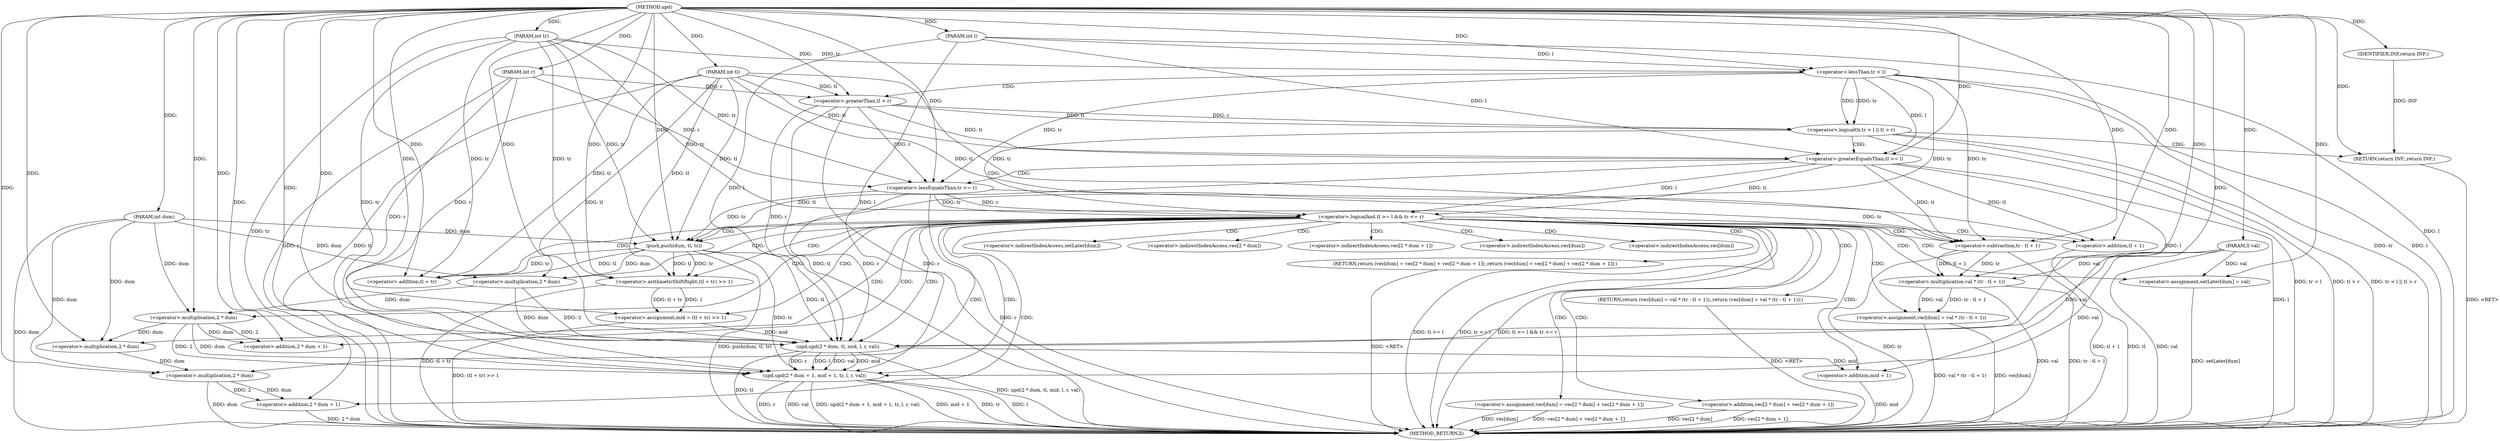 digraph "upd" {  
"1000186" [label = "(METHOD,upd)" ]
"1000283" [label = "(METHOD_RETURN,ll)" ]
"1000187" [label = "(PARAM,int dum)" ]
"1000188" [label = "(PARAM,int tl)" ]
"1000189" [label = "(PARAM,int tr)" ]
"1000190" [label = "(PARAM,int l)" ]
"1000191" [label = "(PARAM,int r)" ]
"1000192" [label = "(PARAM,ll val)" ]
"1000231" [label = "(push,push(dum, tl, tr))" ]
"1000236" [label = "(<operator>.assignment,mid = (tl + tr) >> 1)" ]
"1000243" [label = "(upd,upd(2 * dum, tl, mid, l, r, val))" ]
"1000252" [label = "(upd,upd(2 * dum + 1, mid + 1, tr, l, r, val))" ]
"1000265" [label = "(RETURN,return (vec[dum] = vec[2 * dum] + vec[2 * dum + 1]);,return (vec[dum] = vec[2 * dum] + vec[2 * dum + 1]);)" ]
"1000195" [label = "(<operator>.logicalOr,tr < l || tl > r)" ]
"1000206" [label = "(<operator>.logicalAnd,tl >= l && tr <= r)" ]
"1000266" [label = "(<operator>.assignment,vec[dum] = vec[2 * dum] + vec[2 * dum + 1])" ]
"1000203" [label = "(RETURN,return INF;,return INF;)" ]
"1000214" [label = "(<operator>.assignment,setLater[dum] = val)" ]
"1000219" [label = "(RETURN,return (vec[dum] = val * (tr - tl + 1));,return (vec[dum] = val * (tr - tl + 1));)" ]
"1000238" [label = "(<operator>.arithmeticShiftRight,(tl + tr) >> 1)" ]
"1000244" [label = "(<operator>.multiplication,2 * dum)" ]
"1000253" [label = "(<operator>.addition,2 * dum + 1)" ]
"1000258" [label = "(<operator>.addition,mid + 1)" ]
"1000196" [label = "(<operator>.lessThan,tr < l)" ]
"1000199" [label = "(<operator>.greaterThan,tl > r)" ]
"1000204" [label = "(IDENTIFIER,INF,return INF;)" ]
"1000207" [label = "(<operator>.greaterEqualsThan,tl >= l)" ]
"1000210" [label = "(<operator>.lessEqualsThan,tr <= r)" ]
"1000220" [label = "(<operator>.assignment,vec[dum] = val * (tr - tl + 1))" ]
"1000239" [label = "(<operator>.addition,tl + tr)" ]
"1000254" [label = "(<operator>.multiplication,2 * dum)" ]
"1000270" [label = "(<operator>.addition,vec[2 * dum] + vec[2 * dum + 1])" ]
"1000224" [label = "(<operator>.multiplication,val * (tr - tl + 1))" ]
"1000273" [label = "(<operator>.multiplication,2 * dum)" ]
"1000278" [label = "(<operator>.addition,2 * dum + 1)" ]
"1000226" [label = "(<operator>.subtraction,tr - tl + 1)" ]
"1000279" [label = "(<operator>.multiplication,2 * dum)" ]
"1000228" [label = "(<operator>.addition,tl + 1)" ]
"1000267" [label = "(<operator>.indirectIndexAccess,vec[dum])" ]
"1000215" [label = "(<operator>.indirectIndexAccess,setLater[dum])" ]
"1000271" [label = "(<operator>.indirectIndexAccess,vec[2 * dum])" ]
"1000276" [label = "(<operator>.indirectIndexAccess,vec[2 * dum + 1])" ]
"1000221" [label = "(<operator>.indirectIndexAccess,vec[dum])" ]
  "1000219" -> "1000283"  [ label = "DDG: <RET>"] 
  "1000203" -> "1000283"  [ label = "DDG: <RET>"] 
  "1000187" -> "1000283"  [ label = "DDG: dum"] 
  "1000188" -> "1000283"  [ label = "DDG: tl"] 
  "1000189" -> "1000283"  [ label = "DDG: tr"] 
  "1000190" -> "1000283"  [ label = "DDG: l"] 
  "1000191" -> "1000283"  [ label = "DDG: r"] 
  "1000192" -> "1000283"  [ label = "DDG: val"] 
  "1000196" -> "1000283"  [ label = "DDG: tr"] 
  "1000196" -> "1000283"  [ label = "DDG: l"] 
  "1000195" -> "1000283"  [ label = "DDG: tr < l"] 
  "1000199" -> "1000283"  [ label = "DDG: tl"] 
  "1000199" -> "1000283"  [ label = "DDG: r"] 
  "1000195" -> "1000283"  [ label = "DDG: tl > r"] 
  "1000195" -> "1000283"  [ label = "DDG: tr < l || tl > r"] 
  "1000207" -> "1000283"  [ label = "DDG: l"] 
  "1000206" -> "1000283"  [ label = "DDG: tl >= l"] 
  "1000210" -> "1000283"  [ label = "DDG: r"] 
  "1000206" -> "1000283"  [ label = "DDG: tr <= r"] 
  "1000206" -> "1000283"  [ label = "DDG: tl >= l && tr <= r"] 
  "1000231" -> "1000283"  [ label = "DDG: push(dum, tl, tr)"] 
  "1000238" -> "1000283"  [ label = "DDG: tl + tr"] 
  "1000236" -> "1000283"  [ label = "DDG: (tl + tr) >> 1"] 
  "1000243" -> "1000283"  [ label = "DDG: tl"] 
  "1000243" -> "1000283"  [ label = "DDG: upd(2 * dum, tl, mid, l, r, val)"] 
  "1000258" -> "1000283"  [ label = "DDG: mid"] 
  "1000252" -> "1000283"  [ label = "DDG: mid + 1"] 
  "1000252" -> "1000283"  [ label = "DDG: tr"] 
  "1000252" -> "1000283"  [ label = "DDG: l"] 
  "1000252" -> "1000283"  [ label = "DDG: r"] 
  "1000252" -> "1000283"  [ label = "DDG: val"] 
  "1000252" -> "1000283"  [ label = "DDG: upd(2 * dum + 1, mid + 1, tr, l, r, val)"] 
  "1000266" -> "1000283"  [ label = "DDG: vec[dum]"] 
  "1000270" -> "1000283"  [ label = "DDG: vec[2 * dum]"] 
  "1000279" -> "1000283"  [ label = "DDG: dum"] 
  "1000278" -> "1000283"  [ label = "DDG: 2 * dum"] 
  "1000270" -> "1000283"  [ label = "DDG: vec[2 * dum + 1]"] 
  "1000266" -> "1000283"  [ label = "DDG: vec[2 * dum] + vec[2 * dum + 1]"] 
  "1000214" -> "1000283"  [ label = "DDG: setLater[dum]"] 
  "1000220" -> "1000283"  [ label = "DDG: vec[dum]"] 
  "1000224" -> "1000283"  [ label = "DDG: val"] 
  "1000226" -> "1000283"  [ label = "DDG: tr"] 
  "1000228" -> "1000283"  [ label = "DDG: tl"] 
  "1000226" -> "1000283"  [ label = "DDG: tl + 1"] 
  "1000224" -> "1000283"  [ label = "DDG: tr - tl + 1"] 
  "1000220" -> "1000283"  [ label = "DDG: val * (tr - tl + 1)"] 
  "1000265" -> "1000283"  [ label = "DDG: <RET>"] 
  "1000186" -> "1000187"  [ label = "DDG: "] 
  "1000186" -> "1000188"  [ label = "DDG: "] 
  "1000186" -> "1000189"  [ label = "DDG: "] 
  "1000186" -> "1000190"  [ label = "DDG: "] 
  "1000186" -> "1000191"  [ label = "DDG: "] 
  "1000186" -> "1000192"  [ label = "DDG: "] 
  "1000238" -> "1000236"  [ label = "DDG: 1"] 
  "1000238" -> "1000236"  [ label = "DDG: tl + tr"] 
  "1000187" -> "1000231"  [ label = "DDG: dum"] 
  "1000186" -> "1000231"  [ label = "DDG: "] 
  "1000196" -> "1000231"  [ label = "DDG: tr"] 
  "1000210" -> "1000231"  [ label = "DDG: tr"] 
  "1000189" -> "1000231"  [ label = "DDG: tr"] 
  "1000207" -> "1000231"  [ label = "DDG: tl"] 
  "1000188" -> "1000231"  [ label = "DDG: tl"] 
  "1000186" -> "1000236"  [ label = "DDG: "] 
  "1000244" -> "1000243"  [ label = "DDG: 2"] 
  "1000244" -> "1000243"  [ label = "DDG: dum"] 
  "1000188" -> "1000243"  [ label = "DDG: tl"] 
  "1000186" -> "1000243"  [ label = "DDG: "] 
  "1000231" -> "1000243"  [ label = "DDG: tl"] 
  "1000236" -> "1000243"  [ label = "DDG: mid"] 
  "1000199" -> "1000243"  [ label = "DDG: r"] 
  "1000210" -> "1000243"  [ label = "DDG: r"] 
  "1000191" -> "1000243"  [ label = "DDG: r"] 
  "1000192" -> "1000243"  [ label = "DDG: val"] 
  "1000207" -> "1000243"  [ label = "DDG: l"] 
  "1000190" -> "1000243"  [ label = "DDG: l"] 
  "1000254" -> "1000252"  [ label = "DDG: dum"] 
  "1000254" -> "1000252"  [ label = "DDG: 2"] 
  "1000186" -> "1000252"  [ label = "DDG: "] 
  "1000243" -> "1000252"  [ label = "DDG: r"] 
  "1000191" -> "1000252"  [ label = "DDG: r"] 
  "1000189" -> "1000252"  [ label = "DDG: tr"] 
  "1000231" -> "1000252"  [ label = "DDG: tr"] 
  "1000243" -> "1000252"  [ label = "DDG: l"] 
  "1000190" -> "1000252"  [ label = "DDG: l"] 
  "1000243" -> "1000252"  [ label = "DDG: val"] 
  "1000192" -> "1000252"  [ label = "DDG: val"] 
  "1000243" -> "1000252"  [ label = "DDG: mid"] 
  "1000196" -> "1000195"  [ label = "DDG: l"] 
  "1000196" -> "1000195"  [ label = "DDG: tr"] 
  "1000199" -> "1000195"  [ label = "DDG: r"] 
  "1000199" -> "1000195"  [ label = "DDG: tl"] 
  "1000204" -> "1000203"  [ label = "DDG: INF"] 
  "1000186" -> "1000203"  [ label = "DDG: "] 
  "1000207" -> "1000206"  [ label = "DDG: l"] 
  "1000207" -> "1000206"  [ label = "DDG: tl"] 
  "1000210" -> "1000206"  [ label = "DDG: r"] 
  "1000210" -> "1000206"  [ label = "DDG: tr"] 
  "1000192" -> "1000214"  [ label = "DDG: val"] 
  "1000186" -> "1000214"  [ label = "DDG: "] 
  "1000231" -> "1000238"  [ label = "DDG: tr"] 
  "1000189" -> "1000238"  [ label = "DDG: tr"] 
  "1000186" -> "1000238"  [ label = "DDG: "] 
  "1000231" -> "1000238"  [ label = "DDG: tl"] 
  "1000188" -> "1000238"  [ label = "DDG: tl"] 
  "1000186" -> "1000244"  [ label = "DDG: "] 
  "1000231" -> "1000244"  [ label = "DDG: dum"] 
  "1000187" -> "1000244"  [ label = "DDG: dum"] 
  "1000254" -> "1000253"  [ label = "DDG: dum"] 
  "1000254" -> "1000253"  [ label = "DDG: 2"] 
  "1000186" -> "1000253"  [ label = "DDG: "] 
  "1000243" -> "1000258"  [ label = "DDG: mid"] 
  "1000186" -> "1000258"  [ label = "DDG: "] 
  "1000189" -> "1000196"  [ label = "DDG: tr"] 
  "1000186" -> "1000196"  [ label = "DDG: "] 
  "1000190" -> "1000196"  [ label = "DDG: l"] 
  "1000188" -> "1000199"  [ label = "DDG: tl"] 
  "1000186" -> "1000199"  [ label = "DDG: "] 
  "1000191" -> "1000199"  [ label = "DDG: r"] 
  "1000186" -> "1000204"  [ label = "DDG: "] 
  "1000199" -> "1000207"  [ label = "DDG: tl"] 
  "1000188" -> "1000207"  [ label = "DDG: tl"] 
  "1000186" -> "1000207"  [ label = "DDG: "] 
  "1000196" -> "1000207"  [ label = "DDG: l"] 
  "1000190" -> "1000207"  [ label = "DDG: l"] 
  "1000196" -> "1000210"  [ label = "DDG: tr"] 
  "1000189" -> "1000210"  [ label = "DDG: tr"] 
  "1000186" -> "1000210"  [ label = "DDG: "] 
  "1000199" -> "1000210"  [ label = "DDG: r"] 
  "1000191" -> "1000210"  [ label = "DDG: r"] 
  "1000224" -> "1000220"  [ label = "DDG: tr - tl + 1"] 
  "1000224" -> "1000220"  [ label = "DDG: val"] 
  "1000231" -> "1000239"  [ label = "DDG: tl"] 
  "1000188" -> "1000239"  [ label = "DDG: tl"] 
  "1000186" -> "1000239"  [ label = "DDG: "] 
  "1000231" -> "1000239"  [ label = "DDG: tr"] 
  "1000189" -> "1000239"  [ label = "DDG: tr"] 
  "1000186" -> "1000254"  [ label = "DDG: "] 
  "1000244" -> "1000254"  [ label = "DDG: dum"] 
  "1000187" -> "1000254"  [ label = "DDG: dum"] 
  "1000192" -> "1000224"  [ label = "DDG: val"] 
  "1000186" -> "1000224"  [ label = "DDG: "] 
  "1000226" -> "1000224"  [ label = "DDG: tr"] 
  "1000226" -> "1000224"  [ label = "DDG: tl + 1"] 
  "1000186" -> "1000273"  [ label = "DDG: "] 
  "1000254" -> "1000273"  [ label = "DDG: dum"] 
  "1000187" -> "1000273"  [ label = "DDG: dum"] 
  "1000279" -> "1000278"  [ label = "DDG: dum"] 
  "1000279" -> "1000278"  [ label = "DDG: 2"] 
  "1000186" -> "1000278"  [ label = "DDG: "] 
  "1000196" -> "1000226"  [ label = "DDG: tr"] 
  "1000210" -> "1000226"  [ label = "DDG: tr"] 
  "1000189" -> "1000226"  [ label = "DDG: tr"] 
  "1000186" -> "1000226"  [ label = "DDG: "] 
  "1000207" -> "1000226"  [ label = "DDG: tl"] 
  "1000188" -> "1000226"  [ label = "DDG: tl"] 
  "1000186" -> "1000279"  [ label = "DDG: "] 
  "1000273" -> "1000279"  [ label = "DDG: dum"] 
  "1000187" -> "1000279"  [ label = "DDG: dum"] 
  "1000207" -> "1000228"  [ label = "DDG: tl"] 
  "1000188" -> "1000228"  [ label = "DDG: tl"] 
  "1000186" -> "1000228"  [ label = "DDG: "] 
  "1000195" -> "1000207"  [ label = "CDG: "] 
  "1000195" -> "1000206"  [ label = "CDG: "] 
  "1000195" -> "1000203"  [ label = "CDG: "] 
  "1000206" -> "1000258"  [ label = "CDG: "] 
  "1000206" -> "1000239"  [ label = "CDG: "] 
  "1000206" -> "1000238"  [ label = "CDG: "] 
  "1000206" -> "1000221"  [ label = "CDG: "] 
  "1000206" -> "1000265"  [ label = "CDG: "] 
  "1000206" -> "1000276"  [ label = "CDG: "] 
  "1000206" -> "1000243"  [ label = "CDG: "] 
  "1000206" -> "1000244"  [ label = "CDG: "] 
  "1000206" -> "1000266"  [ label = "CDG: "] 
  "1000206" -> "1000219"  [ label = "CDG: "] 
  "1000206" -> "1000215"  [ label = "CDG: "] 
  "1000206" -> "1000236"  [ label = "CDG: "] 
  "1000206" -> "1000271"  [ label = "CDG: "] 
  "1000206" -> "1000254"  [ label = "CDG: "] 
  "1000206" -> "1000253"  [ label = "CDG: "] 
  "1000206" -> "1000252"  [ label = "CDG: "] 
  "1000206" -> "1000220"  [ label = "CDG: "] 
  "1000206" -> "1000267"  [ label = "CDG: "] 
  "1000206" -> "1000214"  [ label = "CDG: "] 
  "1000206" -> "1000278"  [ label = "CDG: "] 
  "1000206" -> "1000231"  [ label = "CDG: "] 
  "1000206" -> "1000224"  [ label = "CDG: "] 
  "1000206" -> "1000273"  [ label = "CDG: "] 
  "1000206" -> "1000270"  [ label = "CDG: "] 
  "1000206" -> "1000226"  [ label = "CDG: "] 
  "1000206" -> "1000279"  [ label = "CDG: "] 
  "1000206" -> "1000228"  [ label = "CDG: "] 
  "1000196" -> "1000199"  [ label = "CDG: "] 
  "1000207" -> "1000210"  [ label = "CDG: "] 
}
